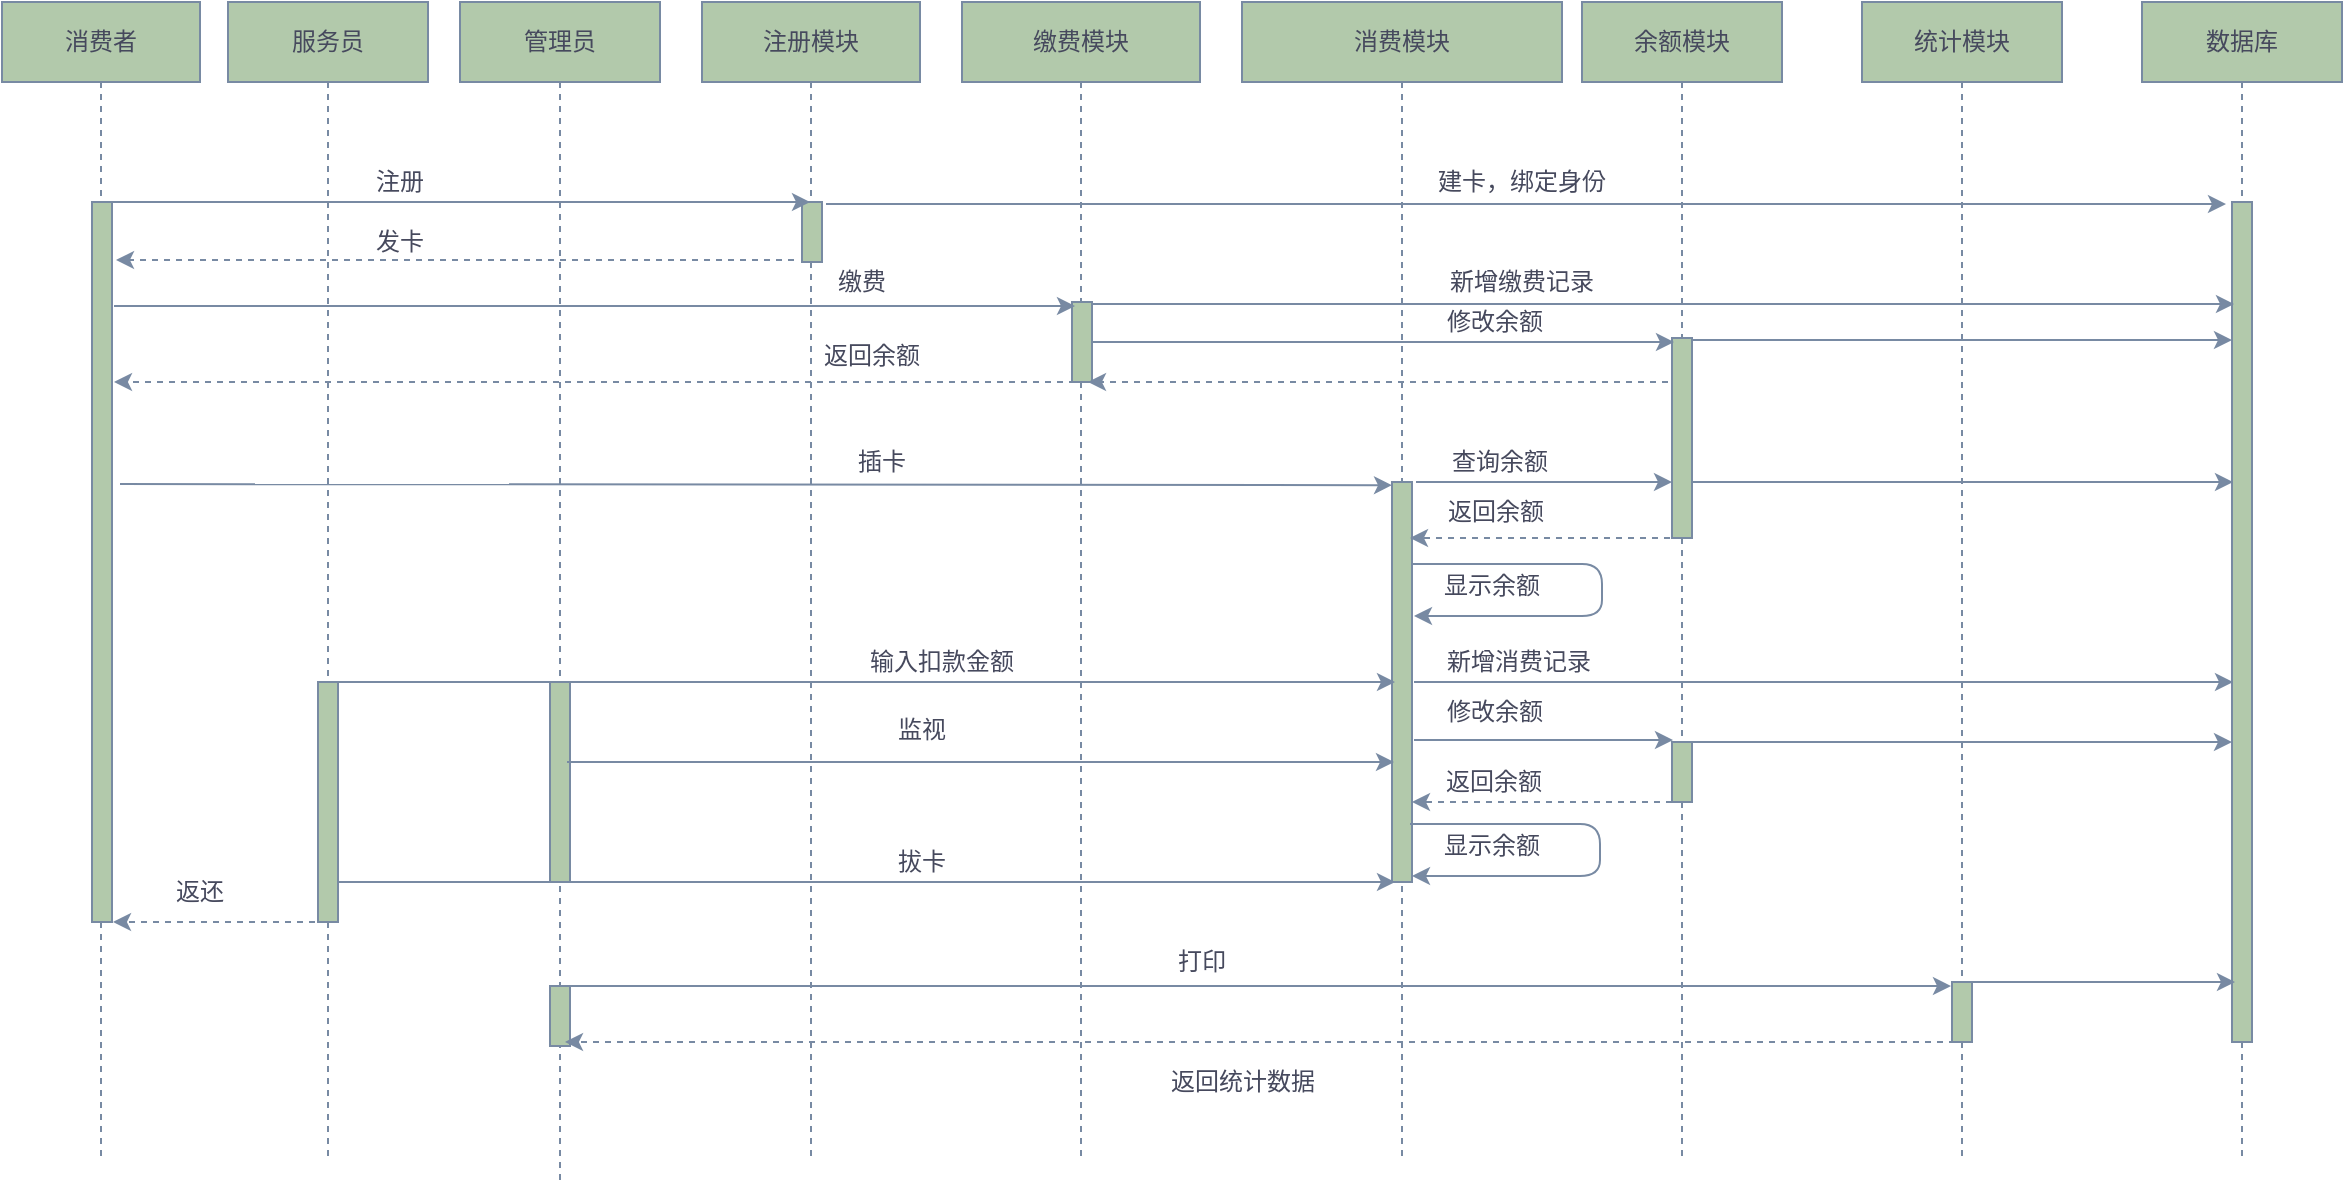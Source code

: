 <mxfile version="13.7.3" type="device"><diagram name="Page-1" id="13e1069c-82ec-6db2-03f1-153e76fe0fe0"><mxGraphModel dx="1422" dy="713" grid="1" gridSize="10" guides="1" tooltips="1" connect="1" arrows="1" fold="1" page="1" pageScale="1" pageWidth="850" pageHeight="1100" math="0" shadow="0"><root><mxCell id="0"/><mxCell id="1" parent="0"/><mxCell id="7baba1c4bc27f4b0-2" value="注册模块" style="shape=umlLifeline;perimeter=lifelinePerimeter;whiteSpace=wrap;html=1;container=1;collapsible=0;recursiveResize=0;outlineConnect=0;shadow=0;comic=0;labelBackgroundColor=none;strokeWidth=1;fontFamily=Verdana;fontSize=12;align=center;fillColor=#B2C9AB;strokeColor=#788AA3;fontColor=#46495D;" parent="1" vertex="1"><mxGeometry x="371" y="80" width="109" height="580" as="geometry"/></mxCell><mxCell id="7baba1c4bc27f4b0-10" value="" style="html=1;points=[];perimeter=orthogonalPerimeter;shadow=0;comic=0;labelBackgroundColor=none;strokeWidth=1;fontFamily=Verdana;fontSize=12;align=center;fillColor=#B2C9AB;strokeColor=#788AA3;fontColor=#46495D;" parent="7baba1c4bc27f4b0-2" vertex="1"><mxGeometry x="50" y="100" width="10" height="30" as="geometry"/></mxCell><mxCell id="gHq9iHR7NqpRw-OxrpX2-14" value="缴费" style="text;html=1;strokeColor=none;fillColor=none;align=center;verticalAlign=middle;whiteSpace=wrap;fontColor=#46495D;" vertex="1" parent="7baba1c4bc27f4b0-2"><mxGeometry x="60" y="130" width="40" height="20" as="geometry"/></mxCell><mxCell id="gHq9iHR7NqpRw-OxrpX2-20" value="返回余额" style="text;html=1;strokeColor=none;fillColor=none;align=center;verticalAlign=middle;whiteSpace=wrap;fontColor=#46495D;" vertex="1" parent="7baba1c4bc27f4b0-2"><mxGeometry x="60" y="167" width="50" height="20" as="geometry"/></mxCell><mxCell id="gHq9iHR7NqpRw-OxrpX2-24" value="插卡" style="text;html=1;strokeColor=none;fillColor=none;align=center;verticalAlign=middle;whiteSpace=wrap;fontColor=#46495D;" vertex="1" parent="7baba1c4bc27f4b0-2"><mxGeometry x="70" y="220" width="40" height="20" as="geometry"/></mxCell><mxCell id="gHq9iHR7NqpRw-OxrpX2-51" value="输入扣款金额" style="text;html=1;strokeColor=none;fillColor=none;align=center;verticalAlign=middle;whiteSpace=wrap;fontColor=#46495D;" vertex="1" parent="7baba1c4bc27f4b0-2"><mxGeometry x="80" y="320" width="80" height="20" as="geometry"/></mxCell><mxCell id="gHq9iHR7NqpRw-OxrpX2-76" value="拔卡" style="text;html=1;strokeColor=none;fillColor=none;align=center;verticalAlign=middle;whiteSpace=wrap;fontColor=#46495D;" vertex="1" parent="7baba1c4bc27f4b0-2"><mxGeometry x="90" y="420" width="40" height="20" as="geometry"/></mxCell><mxCell id="gHq9iHR7NqpRw-OxrpX2-85" value="监视" style="text;html=1;strokeColor=none;fillColor=none;align=center;verticalAlign=middle;whiteSpace=wrap;rounded=0;sketch=0;fontColor=#46495D;" vertex="1" parent="7baba1c4bc27f4b0-2"><mxGeometry x="90" y="354" width="40" height="20" as="geometry"/></mxCell><mxCell id="7baba1c4bc27f4b0-3" value="缴费模块" style="shape=umlLifeline;perimeter=lifelinePerimeter;whiteSpace=wrap;html=1;container=1;collapsible=0;recursiveResize=0;outlineConnect=0;shadow=0;comic=0;labelBackgroundColor=none;strokeWidth=1;fontFamily=Verdana;fontSize=12;align=center;fillColor=#B2C9AB;strokeColor=#788AA3;fontColor=#46495D;" parent="1" vertex="1"><mxGeometry x="501" y="80" width="119" height="580" as="geometry"/></mxCell><mxCell id="7baba1c4bc27f4b0-13" value="" style="html=1;points=[];perimeter=orthogonalPerimeter;shadow=0;comic=0;labelBackgroundColor=none;strokeWidth=1;fontFamily=Verdana;fontSize=12;align=center;fillColor=#B2C9AB;strokeColor=#788AA3;fontColor=#46495D;" parent="7baba1c4bc27f4b0-3" vertex="1"><mxGeometry x="55" y="150" width="10" height="40" as="geometry"/></mxCell><mxCell id="gHq9iHR7NqpRw-OxrpX2-87" value="打印" style="text;html=1;strokeColor=none;fillColor=none;align=center;verticalAlign=middle;whiteSpace=wrap;rounded=0;sketch=0;fontColor=#46495D;" vertex="1" parent="7baba1c4bc27f4b0-3"><mxGeometry x="100" y="470" width="40" height="20" as="geometry"/></mxCell><mxCell id="gHq9iHR7NqpRw-OxrpX2-91" value="返回统计数据" style="text;html=1;strokeColor=none;fillColor=none;align=center;verticalAlign=middle;whiteSpace=wrap;rounded=0;sketch=0;fontColor=#46495D;" vertex="1" parent="7baba1c4bc27f4b0-3"><mxGeometry x="100" y="530" width="81" height="20" as="geometry"/></mxCell><mxCell id="7baba1c4bc27f4b0-4" value="消费模块" style="shape=umlLifeline;perimeter=lifelinePerimeter;whiteSpace=wrap;html=1;container=1;collapsible=0;recursiveResize=0;outlineConnect=0;shadow=0;comic=0;labelBackgroundColor=none;strokeWidth=1;fontFamily=Verdana;fontSize=12;align=center;fillColor=#B2C9AB;strokeColor=#788AA3;fontColor=#46495D;" parent="1" vertex="1"><mxGeometry x="641" y="80" width="160" height="580" as="geometry"/></mxCell><mxCell id="gHq9iHR7NqpRw-OxrpX2-10" value="建卡，绑定身份" style="text;html=1;strokeColor=none;fillColor=none;align=center;verticalAlign=middle;whiteSpace=wrap;fontColor=#46495D;" vertex="1" parent="7baba1c4bc27f4b0-4"><mxGeometry x="95" y="80" width="90" height="20" as="geometry"/></mxCell><mxCell id="gHq9iHR7NqpRw-OxrpX2-16" value="新增缴费记录" style="text;html=1;strokeColor=none;fillColor=none;align=center;verticalAlign=middle;whiteSpace=wrap;fontColor=#46495D;" vertex="1" parent="7baba1c4bc27f4b0-4"><mxGeometry x="100" y="130" width="80" height="20" as="geometry"/></mxCell><mxCell id="7baba1c4bc27f4b0-22" value="" style="html=1;points=[];perimeter=orthogonalPerimeter;shadow=0;comic=0;labelBackgroundColor=none;strokeWidth=1;fontFamily=Verdana;fontSize=12;align=center;fillColor=#B2C9AB;strokeColor=#788AA3;fontColor=#46495D;" parent="7baba1c4bc27f4b0-4" vertex="1"><mxGeometry x="75" y="240" width="10" height="200" as="geometry"/></mxCell><mxCell id="gHq9iHR7NqpRw-OxrpX2-26" value="查询余额" style="text;html=1;strokeColor=none;fillColor=none;align=center;verticalAlign=middle;whiteSpace=wrap;fontColor=#46495D;" vertex="1" parent="7baba1c4bc27f4b0-4"><mxGeometry x="104" y="220" width="50" height="20" as="geometry"/></mxCell><mxCell id="gHq9iHR7NqpRw-OxrpX2-30" value="返回余额" style="text;html=1;strokeColor=none;fillColor=none;align=center;verticalAlign=middle;whiteSpace=wrap;fontColor=#46495D;" vertex="1" parent="7baba1c4bc27f4b0-4"><mxGeometry x="100" y="245" width="54" height="20" as="geometry"/></mxCell><mxCell id="gHq9iHR7NqpRw-OxrpX2-35" value="" style="edgeStyle=elbowEdgeStyle;elbow=vertical;endArrow=classic;html=1;exitX=1;exitY=0.205;exitDx=0;exitDy=0;exitPerimeter=0;entryX=1.1;entryY=0.335;entryDx=0;entryDy=0;entryPerimeter=0;strokeColor=#788AA3;fontColor=#46495D;" edge="1" parent="7baba1c4bc27f4b0-4" source="7baba1c4bc27f4b0-22" target="7baba1c4bc27f4b0-22"><mxGeometry width="50" height="50" relative="1" as="geometry"><mxPoint x="110" y="330" as="sourcePoint"/><mxPoint x="160" y="280" as="targetPoint"/><Array as="points"><mxPoint x="180" y="300"/><mxPoint x="130" y="275"/><mxPoint x="160" y="320"/><mxPoint x="180" y="290"/></Array></mxGeometry></mxCell><mxCell id="gHq9iHR7NqpRw-OxrpX2-37" value="显示余额" style="text;html=1;strokeColor=none;fillColor=none;align=center;verticalAlign=middle;whiteSpace=wrap;fontColor=#46495D;" vertex="1" parent="7baba1c4bc27f4b0-4"><mxGeometry x="100" y="282" width="50" height="20" as="geometry"/></mxCell><mxCell id="gHq9iHR7NqpRw-OxrpX2-81" value="" style="endArrow=classic;html=1;strokeColor=#788AA3;fontColor=#46495D;exitX=0.9;exitY=0.855;exitDx=0;exitDy=0;exitPerimeter=0;edgeStyle=orthogonalEdgeStyle;" edge="1" parent="7baba1c4bc27f4b0-4" source="7baba1c4bc27f4b0-22"><mxGeometry width="50" height="50" relative="1" as="geometry"><mxPoint x="-207.5" y="440" as="sourcePoint"/><mxPoint x="85" y="437" as="targetPoint"/><Array as="points"><mxPoint x="179" y="411"/><mxPoint x="179" y="437"/></Array></mxGeometry></mxCell><mxCell id="7baba1c4bc27f4b0-5" value="余额模块" style="shape=umlLifeline;perimeter=lifelinePerimeter;whiteSpace=wrap;html=1;container=1;collapsible=0;recursiveResize=0;outlineConnect=0;shadow=0;comic=0;labelBackgroundColor=none;strokeWidth=1;fontFamily=Verdana;fontSize=12;align=center;fillColor=#B2C9AB;strokeColor=#788AA3;fontColor=#46495D;" parent="1" vertex="1"><mxGeometry x="811" y="80" width="100" height="580" as="geometry"/></mxCell><mxCell id="gHq9iHR7NqpRw-OxrpX2-54" value="" style="html=1;points=[];perimeter=orthogonalPerimeter;shadow=0;comic=0;labelBackgroundColor=none;strokeWidth=1;fontFamily=Verdana;fontSize=12;align=center;fillColor=#B2C9AB;strokeColor=#788AA3;fontColor=#46495D;" vertex="1" parent="7baba1c4bc27f4b0-5"><mxGeometry x="45" y="370" width="10" height="30" as="geometry"/></mxCell><mxCell id="7baba1c4bc27f4b0-6" value="统计模块" style="shape=umlLifeline;perimeter=lifelinePerimeter;whiteSpace=wrap;html=1;container=1;collapsible=0;recursiveResize=0;outlineConnect=0;shadow=0;comic=0;labelBackgroundColor=none;strokeWidth=1;fontFamily=Verdana;fontSize=12;align=center;fillColor=#B2C9AB;strokeColor=#788AA3;fontColor=#46495D;" parent="1" vertex="1"><mxGeometry x="951" y="80" width="100" height="580" as="geometry"/></mxCell><mxCell id="7baba1c4bc27f4b0-28" value="" style="html=1;points=[];perimeter=orthogonalPerimeter;shadow=0;comic=0;labelBackgroundColor=none;strokeWidth=1;fontFamily=Verdana;fontSize=12;align=center;fillColor=#B2C9AB;strokeColor=#788AA3;fontColor=#46495D;" parent="7baba1c4bc27f4b0-6" vertex="1"><mxGeometry x="45" y="490" width="10" height="30" as="geometry"/></mxCell><mxCell id="7baba1c4bc27f4b0-7" value="数据库" style="shape=umlLifeline;perimeter=lifelinePerimeter;whiteSpace=wrap;html=1;container=1;collapsible=0;recursiveResize=0;outlineConnect=0;shadow=0;comic=0;labelBackgroundColor=none;strokeWidth=1;fontFamily=Verdana;fontSize=12;align=center;fillColor=#B2C9AB;strokeColor=#788AA3;fontColor=#46495D;" parent="1" vertex="1"><mxGeometry x="1091" y="80" width="100" height="580" as="geometry"/></mxCell><mxCell id="7baba1c4bc27f4b0-8" value="消费者" style="shape=umlLifeline;perimeter=lifelinePerimeter;whiteSpace=wrap;html=1;container=1;collapsible=0;recursiveResize=0;outlineConnect=0;shadow=0;comic=0;labelBackgroundColor=none;strokeWidth=1;fontFamily=Verdana;fontSize=12;align=center;fillColor=#B2C9AB;strokeColor=#788AA3;fontColor=#46495D;" parent="1" vertex="1"><mxGeometry x="21" y="80" width="99" height="580" as="geometry"/></mxCell><mxCell id="7baba1c4bc27f4b0-9" value="" style="html=1;points=[];perimeter=orthogonalPerimeter;shadow=0;comic=0;labelBackgroundColor=none;strokeWidth=1;fontFamily=Verdana;fontSize=12;align=center;fillColor=#B2C9AB;strokeColor=#788AA3;fontColor=#46495D;" parent="7baba1c4bc27f4b0-8" vertex="1"><mxGeometry x="45" y="100" width="10" height="360" as="geometry"/></mxCell><mxCell id="gHq9iHR7NqpRw-OxrpX2-78" value="返还" style="text;html=1;strokeColor=none;fillColor=none;align=center;verticalAlign=middle;whiteSpace=wrap;fontColor=#46495D;" vertex="1" parent="7baba1c4bc27f4b0-8"><mxGeometry x="79" y="435" width="40" height="20" as="geometry"/></mxCell><mxCell id="7baba1c4bc27f4b0-19" value="" style="html=1;points=[];perimeter=orthogonalPerimeter;shadow=0;comic=0;labelBackgroundColor=none;strokeWidth=1;fontFamily=Verdana;fontSize=12;align=center;fillColor=#B2C9AB;strokeColor=#788AA3;fontColor=#46495D;" parent="1" vertex="1"><mxGeometry x="856" y="248" width="10" height="100" as="geometry"/></mxCell><mxCell id="7baba1c4bc27f4b0-25" value="" style="html=1;points=[];perimeter=orthogonalPerimeter;shadow=0;comic=0;labelBackgroundColor=none;strokeColor=#788AA3;strokeWidth=1;fillColor=#B2C9AB;fontFamily=Verdana;fontSize=12;fontColor=#46495D;align=center;" parent="1" vertex="1"><mxGeometry x="1136" y="180" width="10" height="420" as="geometry"/></mxCell><mxCell id="gHq9iHR7NqpRw-OxrpX2-6" value="" style="endArrow=classic;html=1;strokeColor=#788AA3;fontColor=#46495D;" edge="1" parent="1" target="7baba1c4bc27f4b0-2"><mxGeometry width="50" height="50" relative="1" as="geometry"><mxPoint x="70.5" y="180.01" as="sourcePoint"/><mxPoint x="290" y="180.01" as="targetPoint"/></mxGeometry></mxCell><mxCell id="gHq9iHR7NqpRw-OxrpX2-7" value="注册" style="text;html=1;strokeColor=none;fillColor=none;align=center;verticalAlign=middle;whiteSpace=wrap;fontColor=#46495D;" vertex="1" parent="1"><mxGeometry x="200" y="160" width="40" height="20" as="geometry"/></mxCell><mxCell id="gHq9iHR7NqpRw-OxrpX2-8" value="" style="endArrow=classic;html=1;strokeColor=#788AA3;fontColor=#46495D;" edge="1" parent="1"><mxGeometry width="50" height="50" relative="1" as="geometry"><mxPoint x="433" y="181" as="sourcePoint"/><mxPoint x="1133" y="181" as="targetPoint"/></mxGeometry></mxCell><mxCell id="gHq9iHR7NqpRw-OxrpX2-11" value="" style="endArrow=classic;html=1;exitX=-0.2;exitY=0.9;exitDx=0;exitDy=0;exitPerimeter=0;dashed=1;strokeColor=#788AA3;fontColor=#46495D;" edge="1" parent="1"><mxGeometry width="50" height="50" relative="1" as="geometry"><mxPoint x="417" y="209" as="sourcePoint"/><mxPoint x="78" y="209" as="targetPoint"/></mxGeometry></mxCell><mxCell id="gHq9iHR7NqpRw-OxrpX2-12" value="发卡" style="text;html=1;strokeColor=none;fillColor=none;align=center;verticalAlign=middle;whiteSpace=wrap;fontColor=#46495D;" vertex="1" parent="1"><mxGeometry x="200" y="190" width="40" height="20" as="geometry"/></mxCell><mxCell id="gHq9iHR7NqpRw-OxrpX2-13" value="" style="endArrow=classic;html=1;strokeColor=#788AA3;fontColor=#46495D;" edge="1" parent="1"><mxGeometry width="50" height="50" relative="1" as="geometry"><mxPoint x="77" y="232" as="sourcePoint"/><mxPoint x="557.5" y="232" as="targetPoint"/></mxGeometry></mxCell><mxCell id="gHq9iHR7NqpRw-OxrpX2-15" value="" style="endArrow=classic;html=1;strokeColor=#788AA3;fontColor=#46495D;exitX=0.4;exitY=0.05;exitDx=0;exitDy=0;exitPerimeter=0;" edge="1" parent="1"><mxGeometry width="50" height="50" relative="1" as="geometry"><mxPoint x="566" y="231" as="sourcePoint"/><mxPoint x="1137" y="231" as="targetPoint"/></mxGeometry></mxCell><mxCell id="gHq9iHR7NqpRw-OxrpX2-17" value="" style="endArrow=classic;html=1;strokeColor=#788AA3;fontColor=#46495D;" edge="1" parent="1"><mxGeometry width="50" height="50" relative="1" as="geometry"><mxPoint x="566" y="250" as="sourcePoint"/><mxPoint x="857" y="250" as="targetPoint"/></mxGeometry></mxCell><mxCell id="gHq9iHR7NqpRw-OxrpX2-18" value="修改余额" style="text;html=1;strokeColor=none;fillColor=none;align=center;verticalAlign=middle;whiteSpace=wrap;fontColor=#46495D;" vertex="1" parent="1"><mxGeometry x="741" y="230" width="53" height="20" as="geometry"/></mxCell><mxCell id="gHq9iHR7NqpRw-OxrpX2-19" value="" style="endArrow=classic;html=1;dashed=1;strokeColor=#788AA3;fontColor=#46495D;" edge="1" parent="1"><mxGeometry width="50" height="50" relative="1" as="geometry"><mxPoint x="557.5" y="270" as="sourcePoint"/><mxPoint x="77" y="270" as="targetPoint"/></mxGeometry></mxCell><mxCell id="gHq9iHR7NqpRw-OxrpX2-21" value="" style="endArrow=classic;html=1;strokeColor=#788AA3;fontColor=#46495D;" edge="1" parent="1"><mxGeometry width="50" height="50" relative="1" as="geometry"><mxPoint x="865.5" y="249" as="sourcePoint"/><mxPoint x="1136" y="249" as="targetPoint"/></mxGeometry></mxCell><mxCell id="gHq9iHR7NqpRw-OxrpX2-23" value="" style="endArrow=classic;html=1;entryX=0;entryY=0.008;entryDx=0;entryDy=0;entryPerimeter=0;strokeColor=#788AA3;fontColor=#46495D;" edge="1" parent="1" target="7baba1c4bc27f4b0-22"><mxGeometry width="50" height="50" relative="1" as="geometry"><mxPoint x="80" y="321" as="sourcePoint"/><mxPoint x="577" y="321.06" as="targetPoint"/></mxGeometry></mxCell><mxCell id="gHq9iHR7NqpRw-OxrpX2-25" value="" style="endArrow=classic;html=1;exitX=0.7;exitY=0;exitDx=0;exitDy=0;exitPerimeter=0;strokeColor=#788AA3;fontColor=#46495D;" edge="1" parent="1"><mxGeometry width="50" height="50" relative="1" as="geometry"><mxPoint x="728" y="320" as="sourcePoint"/><mxPoint x="856" y="320" as="targetPoint"/><Array as="points"><mxPoint x="796" y="320"/></Array></mxGeometry></mxCell><mxCell id="gHq9iHR7NqpRw-OxrpX2-28" value="" style="endArrow=classic;html=1;strokeColor=#788AA3;fontColor=#46495D;" edge="1" parent="1"><mxGeometry width="50" height="50" relative="1" as="geometry"><mxPoint x="866" y="320" as="sourcePoint"/><mxPoint x="1136.5" y="320" as="targetPoint"/></mxGeometry></mxCell><mxCell id="gHq9iHR7NqpRw-OxrpX2-29" value="" style="endArrow=classic;html=1;dashed=1;entryX=0.5;entryY=0.164;entryDx=0;entryDy=0;entryPerimeter=0;strokeColor=#788AA3;fontColor=#46495D;" edge="1" parent="1"><mxGeometry width="50" height="50" relative="1" as="geometry"><mxPoint x="855" y="348" as="sourcePoint"/><mxPoint x="725" y="347.96" as="targetPoint"/></mxGeometry></mxCell><mxCell id="gHq9iHR7NqpRw-OxrpX2-39" value="服务员" style="shape=umlLifeline;perimeter=lifelinePerimeter;whiteSpace=wrap;html=1;container=1;collapsible=0;recursiveResize=0;outlineConnect=0;shadow=0;comic=0;labelBackgroundColor=none;strokeWidth=1;fontFamily=Verdana;fontSize=12;align=center;fillColor=#B2C9AB;strokeColor=#788AA3;fontColor=#46495D;" vertex="1" parent="1"><mxGeometry x="134" y="80" width="100" height="580" as="geometry"/></mxCell><mxCell id="gHq9iHR7NqpRw-OxrpX2-40" value="" style="html=1;points=[];perimeter=orthogonalPerimeter;shadow=0;comic=0;labelBackgroundColor=none;strokeWidth=1;fontFamily=Verdana;fontSize=12;align=center;fillColor=#B2C9AB;strokeColor=#788AA3;fontColor=#46495D;" vertex="1" parent="gHq9iHR7NqpRw-OxrpX2-39"><mxGeometry x="45" y="340" width="10" height="120" as="geometry"/></mxCell><mxCell id="gHq9iHR7NqpRw-OxrpX2-50" value="" style="endArrow=classic;html=1;dashed=1;strokeColor=#788AA3;fontColor=#46495D;" edge="1" parent="gHq9iHR7NqpRw-OxrpX2-39" source="gHq9iHR7NqpRw-OxrpX2-39" target="gHq9iHR7NqpRw-OxrpX2-40"><mxGeometry width="50" height="50" relative="1" as="geometry"><mxPoint x="183.5" y="440" as="sourcePoint"/><mxPoint x="270" y="440" as="targetPoint"/></mxGeometry></mxCell><mxCell id="gHq9iHR7NqpRw-OxrpX2-41" value="" style="endArrow=classic;html=1;dashed=1;strokeColor=#788AA3;fontColor=#46495D;" edge="1" parent="1"><mxGeometry width="50" height="50" relative="1" as="geometry"><mxPoint x="854" y="270" as="sourcePoint"/><mxPoint x="564" y="270" as="targetPoint"/><Array as="points"><mxPoint x="644" y="270"/></Array></mxGeometry></mxCell><mxCell id="gHq9iHR7NqpRw-OxrpX2-49" value="" style="endArrow=classic;html=1;strokeColor=#788AA3;fontColor=#46495D;" edge="1" parent="1"><mxGeometry width="50" height="50" relative="1" as="geometry"><mxPoint x="188" y="420" as="sourcePoint"/><mxPoint x="717.5" y="420" as="targetPoint"/><Array as="points"><mxPoint x="389" y="420"/></Array></mxGeometry></mxCell><mxCell id="gHq9iHR7NqpRw-OxrpX2-52" value="" style="endArrow=classic;html=1;strokeColor=#788AA3;fontColor=#46495D;" edge="1" parent="1"><mxGeometry width="50" height="50" relative="1" as="geometry"><mxPoint x="727" y="420" as="sourcePoint"/><mxPoint x="1136.5" y="420" as="targetPoint"/><Array as="points"><mxPoint x="937" y="420"/></Array></mxGeometry></mxCell><mxCell id="gHq9iHR7NqpRw-OxrpX2-53" value="新增消费记录" style="text;html=1;strokeColor=none;fillColor=none;align=center;verticalAlign=middle;whiteSpace=wrap;fontColor=#46495D;" vertex="1" parent="1"><mxGeometry x="742" y="400" width="75" height="20" as="geometry"/></mxCell><mxCell id="gHq9iHR7NqpRw-OxrpX2-55" value="" style="endArrow=classic;html=1;strokeColor=#788AA3;fontColor=#46495D;" edge="1" parent="1"><mxGeometry width="50" height="50" relative="1" as="geometry"><mxPoint x="727" y="449" as="sourcePoint"/><mxPoint x="856.5" y="449" as="targetPoint"/><Array as="points"><mxPoint x="817" y="449"/></Array></mxGeometry></mxCell><mxCell id="gHq9iHR7NqpRw-OxrpX2-56" value="" style="endArrow=classic;html=1;strokeColor=#788AA3;fontColor=#46495D;" edge="1" parent="1"><mxGeometry width="50" height="50" relative="1" as="geometry"><mxPoint x="865.5" y="450" as="sourcePoint"/><mxPoint x="1136" y="450" as="targetPoint"/></mxGeometry></mxCell><mxCell id="gHq9iHR7NqpRw-OxrpX2-57" value="修改余额" style="text;html=1;strokeColor=none;fillColor=none;align=center;verticalAlign=middle;whiteSpace=wrap;fontColor=#46495D;" vertex="1" parent="1"><mxGeometry x="741" y="425" width="53" height="20" as="geometry"/></mxCell><mxCell id="gHq9iHR7NqpRw-OxrpX2-59" value="" style="endArrow=classic;html=1;dashed=1;entryX=0.5;entryY=0.164;entryDx=0;entryDy=0;entryPerimeter=0;strokeColor=#788AA3;fontColor=#46495D;" edge="1" parent="1"><mxGeometry width="50" height="50" relative="1" as="geometry"><mxPoint x="856" y="480.04" as="sourcePoint"/><mxPoint x="726" y="480.0" as="targetPoint"/></mxGeometry></mxCell><mxCell id="gHq9iHR7NqpRw-OxrpX2-60" value="返回余额" style="text;html=1;strokeColor=none;fillColor=none;align=center;verticalAlign=middle;whiteSpace=wrap;fontColor=#46495D;" vertex="1" parent="1"><mxGeometry x="740" y="460" width="54" height="20" as="geometry"/></mxCell><mxCell id="gHq9iHR7NqpRw-OxrpX2-75" value="" style="endArrow=classic;html=1;strokeColor=#788AA3;fontColor=#46495D;" edge="1" parent="1"><mxGeometry width="50" height="50" relative="1" as="geometry"><mxPoint x="189" y="520" as="sourcePoint"/><mxPoint x="717.5" y="520" as="targetPoint"/><Array as="points"><mxPoint x="390" y="520"/></Array></mxGeometry></mxCell><mxCell id="gHq9iHR7NqpRw-OxrpX2-77" value="" style="endArrow=classic;html=1;dashed=1;strokeColor=#788AA3;fontColor=#46495D;" edge="1" parent="1"><mxGeometry width="50" height="50" relative="1" as="geometry"><mxPoint x="189.5" y="540" as="sourcePoint"/><mxPoint x="76.5" y="540" as="targetPoint"/><Array as="points"><mxPoint x="126" y="540"/></Array></mxGeometry></mxCell><mxCell id="gHq9iHR7NqpRw-OxrpX2-79" value="管理员" style="shape=umlLifeline;perimeter=lifelinePerimeter;whiteSpace=wrap;html=1;container=1;collapsible=0;recursiveResize=0;outlineConnect=0;shadow=0;comic=0;labelBackgroundColor=none;strokeWidth=1;fontFamily=Verdana;fontSize=12;align=center;fillColor=#B2C9AB;strokeColor=#788AA3;fontColor=#46495D;" vertex="1" parent="1"><mxGeometry x="250" y="80" width="100" height="590" as="geometry"/></mxCell><mxCell id="gHq9iHR7NqpRw-OxrpX2-80" value="" style="html=1;points=[];perimeter=orthogonalPerimeter;shadow=0;comic=0;labelBackgroundColor=none;strokeWidth=1;fontFamily=Verdana;fontSize=12;align=center;fillColor=#B2C9AB;strokeColor=#788AA3;fontColor=#46495D;" vertex="1" parent="gHq9iHR7NqpRw-OxrpX2-79"><mxGeometry x="45" y="340" width="10" height="100" as="geometry"/></mxCell><mxCell id="gHq9iHR7NqpRw-OxrpX2-92" value="" style="html=1;points=[];perimeter=orthogonalPerimeter;shadow=0;comic=0;labelBackgroundColor=none;strokeWidth=1;fontFamily=Verdana;fontSize=12;align=center;fillColor=#B2C9AB;strokeColor=#788AA3;fontColor=#46495D;" vertex="1" parent="gHq9iHR7NqpRw-OxrpX2-79"><mxGeometry x="45" y="492" width="10" height="30" as="geometry"/></mxCell><mxCell id="gHq9iHR7NqpRw-OxrpX2-82" value="显示余额" style="text;html=1;strokeColor=none;fillColor=none;align=center;verticalAlign=middle;whiteSpace=wrap;fontColor=#46495D;" vertex="1" parent="1"><mxGeometry x="741" y="492" width="50" height="20" as="geometry"/></mxCell><mxCell id="gHq9iHR7NqpRw-OxrpX2-83" value="" style="endArrow=classic;html=1;strokeColor=#788AA3;fillColor=#B2C9AB;fontColor=#46495D;" edge="1" parent="1"><mxGeometry width="50" height="50" relative="1" as="geometry"><mxPoint x="305" y="572" as="sourcePoint"/><mxPoint x="995.5" y="572" as="targetPoint"/></mxGeometry></mxCell><mxCell id="gHq9iHR7NqpRw-OxrpX2-84" value="" style="endArrow=classic;html=1;strokeColor=#788AA3;fillColor=#B2C9AB;fontColor=#46495D;entryX=-0.3;entryY=0.7;entryDx=0;entryDy=0;entryPerimeter=0;" edge="1" parent="1"><mxGeometry width="50" height="50" relative="1" as="geometry"><mxPoint x="303.5" y="460" as="sourcePoint"/><mxPoint x="717" y="460" as="targetPoint"/></mxGeometry></mxCell><mxCell id="gHq9iHR7NqpRw-OxrpX2-86" value="" style="endArrow=classic;html=1;strokeColor=#788AA3;fillColor=#B2C9AB;fontColor=#46495D;" edge="1" parent="1"><mxGeometry width="50" height="50" relative="1" as="geometry"><mxPoint x="1003" y="570" as="sourcePoint"/><mxPoint x="1137.5" y="570" as="targetPoint"/><Array as="points"><mxPoint x="1057" y="570"/></Array></mxGeometry></mxCell><mxCell id="gHq9iHR7NqpRw-OxrpX2-90" value="" style="endArrow=classic;html=1;strokeColor=#788AA3;fillColor=#B2C9AB;fontColor=#46495D;dashed=1;" edge="1" parent="1"><mxGeometry width="50" height="50" relative="1" as="geometry"><mxPoint x="1003.5" y="600" as="sourcePoint"/><mxPoint x="302.5" y="600" as="targetPoint"/><Array as="points"><mxPoint x="623" y="600"/></Array></mxGeometry></mxCell></root></mxGraphModel></diagram></mxfile>